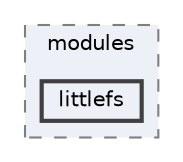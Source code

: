 digraph "build/modules/littlefs"
{
 // LATEX_PDF_SIZE
  bgcolor="transparent";
  edge [fontname=Helvetica,fontsize=10,labelfontname=Helvetica,labelfontsize=10];
  node [fontname=Helvetica,fontsize=10,shape=box,height=0.2,width=0.4];
  compound=true
  subgraph clusterdir_587cd7e785de0867f5b3392122b4ea11 {
    graph [ bgcolor="#edf0f7", pencolor="grey50", label="modules", fontname=Helvetica,fontsize=10 style="filled,dashed", URL="dir_587cd7e785de0867f5b3392122b4ea11.html",tooltip=""]
  dir_8c57470f5e2a92143aa34121562c0d02 [label="littlefs", fillcolor="#edf0f7", color="grey25", style="filled,bold", URL="dir_8c57470f5e2a92143aa34121562c0d02.html",tooltip=""];
  }
}

